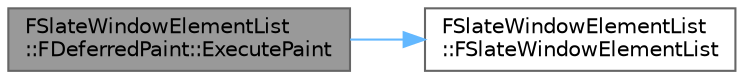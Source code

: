 digraph "FSlateWindowElementList::FDeferredPaint::ExecutePaint"
{
 // INTERACTIVE_SVG=YES
 // LATEX_PDF_SIZE
  bgcolor="transparent";
  edge [fontname=Helvetica,fontsize=10,labelfontname=Helvetica,labelfontsize=10];
  node [fontname=Helvetica,fontsize=10,shape=box,height=0.2,width=0.4];
  rankdir="LR";
  Node1 [id="Node000001",label="FSlateWindowElementList\l::FDeferredPaint::ExecutePaint",height=0.2,width=0.4,color="gray40", fillcolor="grey60", style="filled", fontcolor="black",tooltip=" "];
  Node1 -> Node2 [id="edge1_Node000001_Node000002",color="steelblue1",style="solid",tooltip=" "];
  Node2 [id="Node000002",label="FSlateWindowElementList\l::FSlateWindowElementList",height=0.2,width=0.4,color="grey40", fillcolor="white", style="filled",URL="$d0/d2e/classFSlateWindowElementList.html#ae7935d5e5b8c397b654e27c8d578a7c0",tooltip="Construct a new list of elements with which to paint a window."];
}

